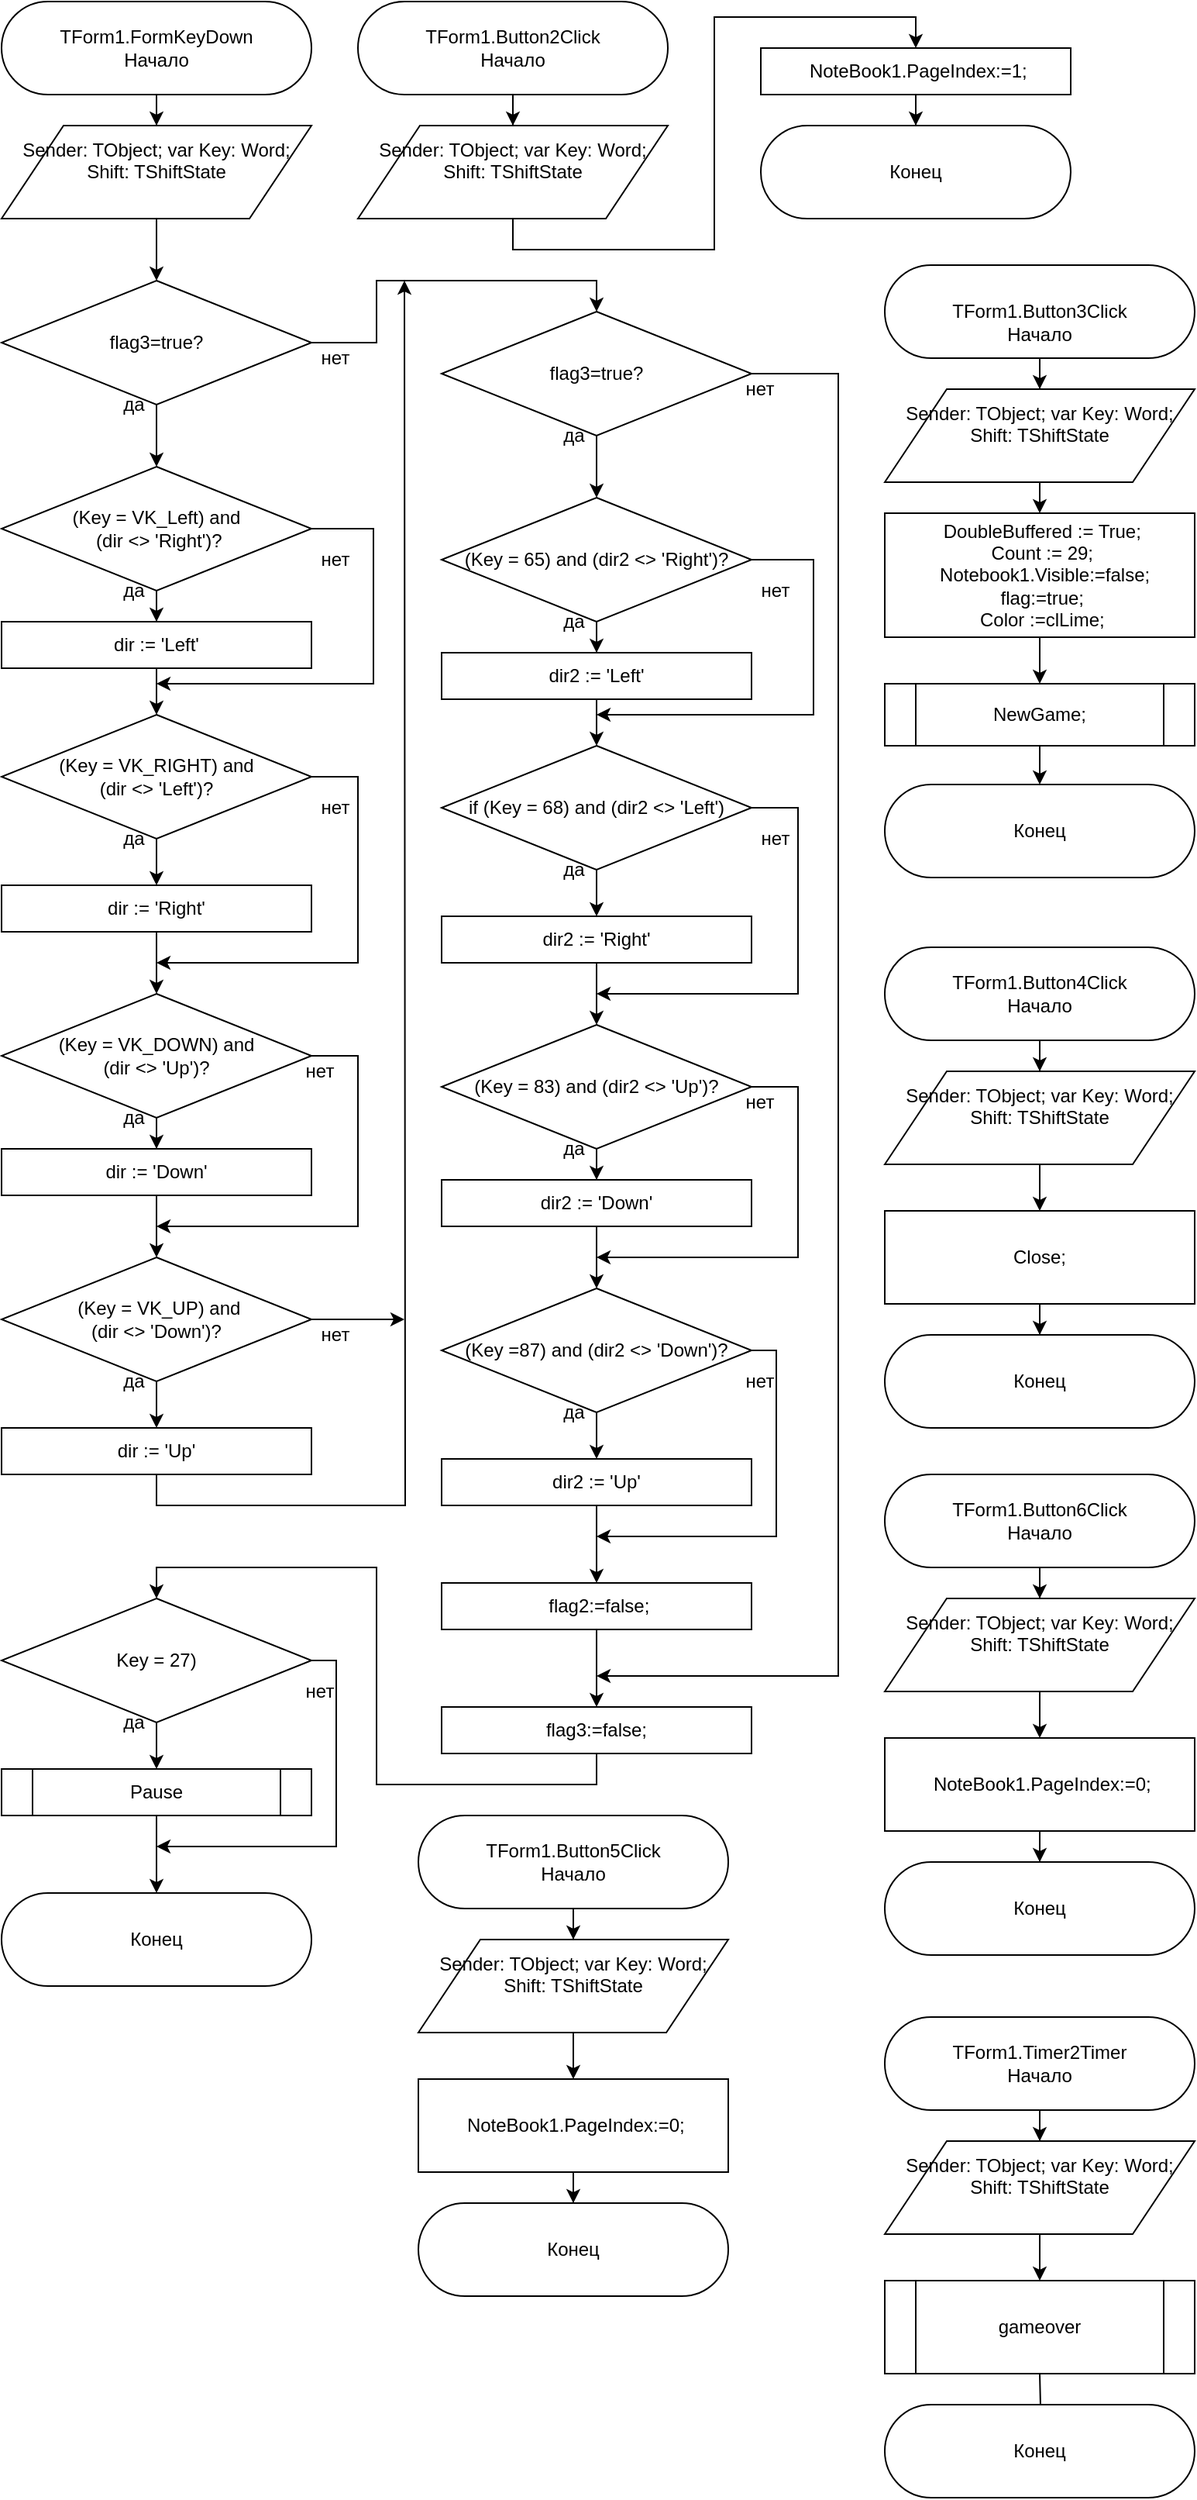 <mxfile version="13.3.5" type="device"><diagram id="bgqaZIedK-JJvDNGxwik" name="Страница 1"><mxGraphModel dx="713" dy="787" grid="1" gridSize="10" guides="1" tooltips="1" connect="1" arrows="1" fold="1" page="1" pageScale="1" pageWidth="827" pageHeight="1169" math="0" shadow="0"><root><mxCell id="0"/><mxCell id="1" parent="0"/><mxCell id="W9GFYtuTKmPnPFL9GHZV-3" style="edgeStyle=orthogonalEdgeStyle;rounded=0;orthogonalLoop=1;jettySize=auto;html=1;exitX=0.5;exitY=1;exitDx=0;exitDy=0;" edge="1" parent="1" source="W9GFYtuTKmPnPFL9GHZV-1" target="W9GFYtuTKmPnPFL9GHZV-2"><mxGeometry relative="1" as="geometry"/></mxCell><mxCell id="W9GFYtuTKmPnPFL9GHZV-1" value="TForm1.FormKeyDown&lt;br&gt;Начало" style="rounded=1;whiteSpace=wrap;html=1;arcSize=50;" vertex="1" parent="1"><mxGeometry x="10" y="20" width="200" height="60" as="geometry"/></mxCell><mxCell id="W9GFYtuTKmPnPFL9GHZV-5" style="edgeStyle=orthogonalEdgeStyle;rounded=0;orthogonalLoop=1;jettySize=auto;html=1;exitX=0.5;exitY=1;exitDx=0;exitDy=0;" edge="1" parent="1" source="W9GFYtuTKmPnPFL9GHZV-2" target="W9GFYtuTKmPnPFL9GHZV-4"><mxGeometry relative="1" as="geometry"/></mxCell><mxCell id="W9GFYtuTKmPnPFL9GHZV-2" value="&lt;div&gt;Sender: TObject; var Key: Word; Shift: TShiftState&lt;/div&gt;&lt;div&gt;&amp;nbsp;&lt;/div&gt;" style="shape=parallelogram;perimeter=parallelogramPerimeter;whiteSpace=wrap;html=1;" vertex="1" parent="1"><mxGeometry x="10" y="100" width="200" height="60" as="geometry"/></mxCell><mxCell id="W9GFYtuTKmPnPFL9GHZV-8" style="edgeStyle=orthogonalEdgeStyle;rounded=0;orthogonalLoop=1;jettySize=auto;html=1;exitX=0.5;exitY=1;exitDx=0;exitDy=0;" edge="1" parent="1" source="W9GFYtuTKmPnPFL9GHZV-4" target="W9GFYtuTKmPnPFL9GHZV-7"><mxGeometry relative="1" as="geometry"/></mxCell><mxCell id="W9GFYtuTKmPnPFL9GHZV-62" style="edgeStyle=orthogonalEdgeStyle;rounded=0;orthogonalLoop=1;jettySize=auto;html=1;exitX=1;exitY=0.5;exitDx=0;exitDy=0;entryX=0.5;entryY=0;entryDx=0;entryDy=0;" edge="1" parent="1" source="W9GFYtuTKmPnPFL9GHZV-4" target="W9GFYtuTKmPnPFL9GHZV-35"><mxGeometry relative="1" as="geometry"/></mxCell><mxCell id="W9GFYtuTKmPnPFL9GHZV-4" value="flag3=true?" style="rhombus;whiteSpace=wrap;html=1;" vertex="1" parent="1"><mxGeometry x="10" y="200" width="200" height="80" as="geometry"/></mxCell><mxCell id="W9GFYtuTKmPnPFL9GHZV-10" style="edgeStyle=orthogonalEdgeStyle;rounded=0;orthogonalLoop=1;jettySize=auto;html=1;exitX=0.5;exitY=1;exitDx=0;exitDy=0;" edge="1" parent="1" source="W9GFYtuTKmPnPFL9GHZV-7" target="W9GFYtuTKmPnPFL9GHZV-9"><mxGeometry relative="1" as="geometry"/></mxCell><mxCell id="W9GFYtuTKmPnPFL9GHZV-28" style="edgeStyle=orthogonalEdgeStyle;rounded=0;orthogonalLoop=1;jettySize=auto;html=1;exitX=1;exitY=0.5;exitDx=0;exitDy=0;" edge="1" parent="1" source="W9GFYtuTKmPnPFL9GHZV-7"><mxGeometry relative="1" as="geometry"><mxPoint x="110" y="460" as="targetPoint"/><Array as="points"><mxPoint x="250" y="360"/><mxPoint x="250" y="460"/></Array></mxGeometry></mxCell><mxCell id="W9GFYtuTKmPnPFL9GHZV-7" value="(Key = VK_Left) and&lt;br&gt;&amp;nbsp;(dir &amp;lt;&amp;gt; 'Right')?" style="rhombus;whiteSpace=wrap;html=1;" vertex="1" parent="1"><mxGeometry x="10" y="320" width="200" height="80" as="geometry"/></mxCell><mxCell id="W9GFYtuTKmPnPFL9GHZV-17" style="edgeStyle=orthogonalEdgeStyle;rounded=0;orthogonalLoop=1;jettySize=auto;html=1;exitX=0.5;exitY=1;exitDx=0;exitDy=0;entryX=0.5;entryY=0;entryDx=0;entryDy=0;" edge="1" parent="1" source="W9GFYtuTKmPnPFL9GHZV-9" target="W9GFYtuTKmPnPFL9GHZV-14"><mxGeometry relative="1" as="geometry"/></mxCell><mxCell id="W9GFYtuTKmPnPFL9GHZV-9" value="dir := 'Left'" style="rounded=0;whiteSpace=wrap;html=1;" vertex="1" parent="1"><mxGeometry x="10" y="420" width="200" height="30" as="geometry"/></mxCell><mxCell id="W9GFYtuTKmPnPFL9GHZV-11" value="да" style="text;html=1;align=center;verticalAlign=middle;resizable=0;points=[];autosize=1;" vertex="1" parent="1"><mxGeometry x="80" y="270" width="30" height="20" as="geometry"/></mxCell><mxCell id="W9GFYtuTKmPnPFL9GHZV-12" value="да" style="text;html=1;align=center;verticalAlign=middle;resizable=0;points=[];autosize=1;" vertex="1" parent="1"><mxGeometry x="80" y="390" width="30" height="20" as="geometry"/></mxCell><mxCell id="W9GFYtuTKmPnPFL9GHZV-13" style="edgeStyle=orthogonalEdgeStyle;rounded=0;orthogonalLoop=1;jettySize=auto;html=1;exitX=0.5;exitY=1;exitDx=0;exitDy=0;" edge="1" parent="1" source="W9GFYtuTKmPnPFL9GHZV-14" target="W9GFYtuTKmPnPFL9GHZV-15"><mxGeometry relative="1" as="geometry"/></mxCell><mxCell id="W9GFYtuTKmPnPFL9GHZV-30" style="edgeStyle=orthogonalEdgeStyle;rounded=0;orthogonalLoop=1;jettySize=auto;html=1;exitX=1;exitY=0.5;exitDx=0;exitDy=0;" edge="1" parent="1" source="W9GFYtuTKmPnPFL9GHZV-14"><mxGeometry relative="1" as="geometry"><mxPoint x="110" y="640" as="targetPoint"/><Array as="points"><mxPoint x="240" y="520"/><mxPoint x="240" y="640"/></Array></mxGeometry></mxCell><mxCell id="W9GFYtuTKmPnPFL9GHZV-14" value="(Key = VK_RIGHT) and &lt;br&gt;(dir &amp;lt;&amp;gt; 'Left')?" style="rhombus;whiteSpace=wrap;html=1;" vertex="1" parent="1"><mxGeometry x="10" y="480" width="200" height="80" as="geometry"/></mxCell><mxCell id="W9GFYtuTKmPnPFL9GHZV-22" style="edgeStyle=orthogonalEdgeStyle;rounded=0;orthogonalLoop=1;jettySize=auto;html=1;exitX=0.5;exitY=1;exitDx=0;exitDy=0;" edge="1" parent="1" source="W9GFYtuTKmPnPFL9GHZV-15" target="W9GFYtuTKmPnPFL9GHZV-19"><mxGeometry relative="1" as="geometry"/></mxCell><mxCell id="W9GFYtuTKmPnPFL9GHZV-15" value="dir := 'Right'" style="rounded=0;whiteSpace=wrap;html=1;" vertex="1" parent="1"><mxGeometry x="10" y="590" width="200" height="30" as="geometry"/></mxCell><mxCell id="W9GFYtuTKmPnPFL9GHZV-16" value="да" style="text;html=1;align=center;verticalAlign=middle;resizable=0;points=[];autosize=1;" vertex="1" parent="1"><mxGeometry x="80" y="550" width="30" height="20" as="geometry"/></mxCell><mxCell id="W9GFYtuTKmPnPFL9GHZV-18" style="edgeStyle=orthogonalEdgeStyle;rounded=0;orthogonalLoop=1;jettySize=auto;html=1;exitX=0.5;exitY=1;exitDx=0;exitDy=0;" edge="1" parent="1" source="W9GFYtuTKmPnPFL9GHZV-19" target="W9GFYtuTKmPnPFL9GHZV-20"><mxGeometry relative="1" as="geometry"/></mxCell><mxCell id="W9GFYtuTKmPnPFL9GHZV-32" style="edgeStyle=orthogonalEdgeStyle;rounded=0;orthogonalLoop=1;jettySize=auto;html=1;exitX=1;exitY=0.5;exitDx=0;exitDy=0;" edge="1" parent="1" source="W9GFYtuTKmPnPFL9GHZV-19"><mxGeometry relative="1" as="geometry"><mxPoint x="110" y="810" as="targetPoint"/><Array as="points"><mxPoint x="240" y="700"/><mxPoint x="240" y="810"/></Array></mxGeometry></mxCell><mxCell id="W9GFYtuTKmPnPFL9GHZV-19" value="(Key = VK_DOWN) and &lt;br&gt;(dir &amp;lt;&amp;gt; 'Up')?" style="rhombus;whiteSpace=wrap;html=1;" vertex="1" parent="1"><mxGeometry x="10" y="660" width="200" height="80" as="geometry"/></mxCell><mxCell id="W9GFYtuTKmPnPFL9GHZV-27" style="edgeStyle=orthogonalEdgeStyle;rounded=0;orthogonalLoop=1;jettySize=auto;html=1;exitX=0.5;exitY=1;exitDx=0;exitDy=0;" edge="1" parent="1" source="W9GFYtuTKmPnPFL9GHZV-20" target="W9GFYtuTKmPnPFL9GHZV-24"><mxGeometry relative="1" as="geometry"/></mxCell><mxCell id="W9GFYtuTKmPnPFL9GHZV-20" value="dir := 'Down'" style="rounded=0;whiteSpace=wrap;html=1;" vertex="1" parent="1"><mxGeometry x="10" y="760" width="200" height="30" as="geometry"/></mxCell><mxCell id="W9GFYtuTKmPnPFL9GHZV-21" value="да" style="text;html=1;align=center;verticalAlign=middle;resizable=0;points=[];autosize=1;" vertex="1" parent="1"><mxGeometry x="80" y="730" width="30" height="20" as="geometry"/></mxCell><mxCell id="W9GFYtuTKmPnPFL9GHZV-23" style="edgeStyle=orthogonalEdgeStyle;rounded=0;orthogonalLoop=1;jettySize=auto;html=1;exitX=0.5;exitY=1;exitDx=0;exitDy=0;" edge="1" parent="1" source="W9GFYtuTKmPnPFL9GHZV-24" target="W9GFYtuTKmPnPFL9GHZV-25"><mxGeometry relative="1" as="geometry"/></mxCell><mxCell id="W9GFYtuTKmPnPFL9GHZV-64" style="edgeStyle=orthogonalEdgeStyle;rounded=0;orthogonalLoop=1;jettySize=auto;html=1;exitX=1;exitY=0.5;exitDx=0;exitDy=0;" edge="1" parent="1" source="W9GFYtuTKmPnPFL9GHZV-24"><mxGeometry relative="1" as="geometry"><mxPoint x="270" y="870" as="targetPoint"/></mxGeometry></mxCell><mxCell id="W9GFYtuTKmPnPFL9GHZV-24" value="&amp;nbsp;(Key = VK_UP) and &lt;br&gt;(dir &amp;lt;&amp;gt; 'Down')?" style="rhombus;whiteSpace=wrap;html=1;" vertex="1" parent="1"><mxGeometry x="10" y="830" width="200" height="80" as="geometry"/></mxCell><mxCell id="W9GFYtuTKmPnPFL9GHZV-63" style="edgeStyle=orthogonalEdgeStyle;rounded=0;orthogonalLoop=1;jettySize=auto;html=1;exitX=0.5;exitY=1;exitDx=0;exitDy=0;" edge="1" parent="1" source="W9GFYtuTKmPnPFL9GHZV-25"><mxGeometry relative="1" as="geometry"><mxPoint x="270" y="200" as="targetPoint"/></mxGeometry></mxCell><mxCell id="W9GFYtuTKmPnPFL9GHZV-25" value="dir := 'Up'" style="rounded=0;whiteSpace=wrap;html=1;" vertex="1" parent="1"><mxGeometry x="10" y="940" width="200" height="30" as="geometry"/></mxCell><mxCell id="W9GFYtuTKmPnPFL9GHZV-26" value="да" style="text;html=1;align=center;verticalAlign=middle;resizable=0;points=[];autosize=1;" vertex="1" parent="1"><mxGeometry x="80" y="900" width="30" height="20" as="geometry"/></mxCell><mxCell id="W9GFYtuTKmPnPFL9GHZV-29" value="нет" style="text;html=1;align=center;verticalAlign=middle;resizable=0;points=[];autosize=1;" vertex="1" parent="1"><mxGeometry x="210" y="370" width="30" height="20" as="geometry"/></mxCell><mxCell id="W9GFYtuTKmPnPFL9GHZV-31" value="нет" style="text;html=1;align=center;verticalAlign=middle;resizable=0;points=[];autosize=1;" vertex="1" parent="1"><mxGeometry x="210" y="530" width="30" height="20" as="geometry"/></mxCell><mxCell id="W9GFYtuTKmPnPFL9GHZV-33" value="нет" style="text;html=1;align=center;verticalAlign=middle;resizable=0;points=[];autosize=1;" vertex="1" parent="1"><mxGeometry x="200" y="700" width="30" height="20" as="geometry"/></mxCell><mxCell id="W9GFYtuTKmPnPFL9GHZV-34" style="edgeStyle=orthogonalEdgeStyle;rounded=0;orthogonalLoop=1;jettySize=auto;html=1;exitX=0.5;exitY=1;exitDx=0;exitDy=0;" edge="1" parent="1" source="W9GFYtuTKmPnPFL9GHZV-35" target="W9GFYtuTKmPnPFL9GHZV-38"><mxGeometry relative="1" as="geometry"/></mxCell><mxCell id="W9GFYtuTKmPnPFL9GHZV-72" style="edgeStyle=orthogonalEdgeStyle;rounded=0;orthogonalLoop=1;jettySize=auto;html=1;exitX=1;exitY=0.5;exitDx=0;exitDy=0;" edge="1" parent="1" source="W9GFYtuTKmPnPFL9GHZV-35"><mxGeometry relative="1" as="geometry"><mxPoint x="394" y="1100" as="targetPoint"/><Array as="points"><mxPoint x="550" y="260"/><mxPoint x="550" y="1100"/></Array></mxGeometry></mxCell><mxCell id="W9GFYtuTKmPnPFL9GHZV-35" value="flag3=true?" style="rhombus;whiteSpace=wrap;html=1;" vertex="1" parent="1"><mxGeometry x="294" y="220" width="200" height="80" as="geometry"/></mxCell><mxCell id="W9GFYtuTKmPnPFL9GHZV-36" style="edgeStyle=orthogonalEdgeStyle;rounded=0;orthogonalLoop=1;jettySize=auto;html=1;exitX=0.5;exitY=1;exitDx=0;exitDy=0;" edge="1" parent="1" source="W9GFYtuTKmPnPFL9GHZV-38" target="W9GFYtuTKmPnPFL9GHZV-40"><mxGeometry relative="1" as="geometry"/></mxCell><mxCell id="W9GFYtuTKmPnPFL9GHZV-37" style="edgeStyle=orthogonalEdgeStyle;rounded=0;orthogonalLoop=1;jettySize=auto;html=1;exitX=1;exitY=0.5;exitDx=0;exitDy=0;" edge="1" parent="1" source="W9GFYtuTKmPnPFL9GHZV-38"><mxGeometry relative="1" as="geometry"><mxPoint x="394" y="480" as="targetPoint"/><Array as="points"><mxPoint x="534" y="380"/><mxPoint x="534" y="480"/></Array></mxGeometry></mxCell><mxCell id="W9GFYtuTKmPnPFL9GHZV-38" value="(Key = 65) and (dir2 &amp;lt;&amp;gt; 'Right')?" style="rhombus;whiteSpace=wrap;html=1;" vertex="1" parent="1"><mxGeometry x="294" y="340" width="200" height="80" as="geometry"/></mxCell><mxCell id="W9GFYtuTKmPnPFL9GHZV-39" style="edgeStyle=orthogonalEdgeStyle;rounded=0;orthogonalLoop=1;jettySize=auto;html=1;exitX=0.5;exitY=1;exitDx=0;exitDy=0;entryX=0.5;entryY=0;entryDx=0;entryDy=0;" edge="1" parent="1" source="W9GFYtuTKmPnPFL9GHZV-40" target="W9GFYtuTKmPnPFL9GHZV-45"><mxGeometry relative="1" as="geometry"/></mxCell><mxCell id="W9GFYtuTKmPnPFL9GHZV-40" value="dir2 := 'Left'" style="rounded=0;whiteSpace=wrap;html=1;" vertex="1" parent="1"><mxGeometry x="294" y="440" width="200" height="30" as="geometry"/></mxCell><mxCell id="W9GFYtuTKmPnPFL9GHZV-41" value="да" style="text;html=1;align=center;verticalAlign=middle;resizable=0;points=[];autosize=1;" vertex="1" parent="1"><mxGeometry x="364" y="290" width="30" height="20" as="geometry"/></mxCell><mxCell id="W9GFYtuTKmPnPFL9GHZV-42" value="да" style="text;html=1;align=center;verticalAlign=middle;resizable=0;points=[];autosize=1;" vertex="1" parent="1"><mxGeometry x="364" y="410" width="30" height="20" as="geometry"/></mxCell><mxCell id="W9GFYtuTKmPnPFL9GHZV-43" style="edgeStyle=orthogonalEdgeStyle;rounded=0;orthogonalLoop=1;jettySize=auto;html=1;exitX=0.5;exitY=1;exitDx=0;exitDy=0;" edge="1" parent="1" source="W9GFYtuTKmPnPFL9GHZV-45" target="W9GFYtuTKmPnPFL9GHZV-47"><mxGeometry relative="1" as="geometry"/></mxCell><mxCell id="W9GFYtuTKmPnPFL9GHZV-44" style="edgeStyle=orthogonalEdgeStyle;rounded=0;orthogonalLoop=1;jettySize=auto;html=1;exitX=1;exitY=0.5;exitDx=0;exitDy=0;" edge="1" parent="1" source="W9GFYtuTKmPnPFL9GHZV-45"><mxGeometry relative="1" as="geometry"><mxPoint x="394" y="660" as="targetPoint"/><Array as="points"><mxPoint x="524" y="540"/><mxPoint x="524" y="660"/></Array></mxGeometry></mxCell><mxCell id="W9GFYtuTKmPnPFL9GHZV-45" value="if (Key = 68) and (dir2 &amp;lt;&amp;gt; 'Left')" style="rhombus;whiteSpace=wrap;html=1;" vertex="1" parent="1"><mxGeometry x="294" y="500" width="200" height="80" as="geometry"/></mxCell><mxCell id="W9GFYtuTKmPnPFL9GHZV-46" style="edgeStyle=orthogonalEdgeStyle;rounded=0;orthogonalLoop=1;jettySize=auto;html=1;exitX=0.5;exitY=1;exitDx=0;exitDy=0;" edge="1" parent="1" source="W9GFYtuTKmPnPFL9GHZV-47" target="W9GFYtuTKmPnPFL9GHZV-51"><mxGeometry relative="1" as="geometry"/></mxCell><mxCell id="W9GFYtuTKmPnPFL9GHZV-47" value="dir2 := 'Right'" style="rounded=0;whiteSpace=wrap;html=1;" vertex="1" parent="1"><mxGeometry x="294" y="610" width="200" height="30" as="geometry"/></mxCell><mxCell id="W9GFYtuTKmPnPFL9GHZV-48" value="да" style="text;html=1;align=center;verticalAlign=middle;resizable=0;points=[];autosize=1;" vertex="1" parent="1"><mxGeometry x="364" y="570" width="30" height="20" as="geometry"/></mxCell><mxCell id="W9GFYtuTKmPnPFL9GHZV-49" style="edgeStyle=orthogonalEdgeStyle;rounded=0;orthogonalLoop=1;jettySize=auto;html=1;exitX=0.5;exitY=1;exitDx=0;exitDy=0;" edge="1" parent="1" source="W9GFYtuTKmPnPFL9GHZV-51" target="W9GFYtuTKmPnPFL9GHZV-53"><mxGeometry relative="1" as="geometry"/></mxCell><mxCell id="W9GFYtuTKmPnPFL9GHZV-50" style="edgeStyle=orthogonalEdgeStyle;rounded=0;orthogonalLoop=1;jettySize=auto;html=1;exitX=1;exitY=0.5;exitDx=0;exitDy=0;" edge="1" parent="1" source="W9GFYtuTKmPnPFL9GHZV-51"><mxGeometry relative="1" as="geometry"><mxPoint x="394" y="830" as="targetPoint"/><Array as="points"><mxPoint x="524" y="720"/><mxPoint x="524" y="830"/></Array></mxGeometry></mxCell><mxCell id="W9GFYtuTKmPnPFL9GHZV-51" value="(Key = 83) and (dir2 &amp;lt;&amp;gt; 'Up')?" style="rhombus;whiteSpace=wrap;html=1;" vertex="1" parent="1"><mxGeometry x="294" y="680" width="200" height="80" as="geometry"/></mxCell><mxCell id="W9GFYtuTKmPnPFL9GHZV-52" style="edgeStyle=orthogonalEdgeStyle;rounded=0;orthogonalLoop=1;jettySize=auto;html=1;exitX=0.5;exitY=1;exitDx=0;exitDy=0;" edge="1" parent="1" source="W9GFYtuTKmPnPFL9GHZV-53" target="W9GFYtuTKmPnPFL9GHZV-56"><mxGeometry relative="1" as="geometry"/></mxCell><mxCell id="W9GFYtuTKmPnPFL9GHZV-53" value="dir2 := 'Down'" style="rounded=0;whiteSpace=wrap;html=1;" vertex="1" parent="1"><mxGeometry x="294" y="780" width="200" height="30" as="geometry"/></mxCell><mxCell id="W9GFYtuTKmPnPFL9GHZV-54" value="да" style="text;html=1;align=center;verticalAlign=middle;resizable=0;points=[];autosize=1;" vertex="1" parent="1"><mxGeometry x="364" y="750" width="30" height="20" as="geometry"/></mxCell><mxCell id="W9GFYtuTKmPnPFL9GHZV-55" style="edgeStyle=orthogonalEdgeStyle;rounded=0;orthogonalLoop=1;jettySize=auto;html=1;exitX=0.5;exitY=1;exitDx=0;exitDy=0;" edge="1" parent="1" source="W9GFYtuTKmPnPFL9GHZV-56" target="W9GFYtuTKmPnPFL9GHZV-57"><mxGeometry relative="1" as="geometry"/></mxCell><mxCell id="W9GFYtuTKmPnPFL9GHZV-68" style="edgeStyle=orthogonalEdgeStyle;rounded=0;orthogonalLoop=1;jettySize=auto;html=1;exitX=1;exitY=0.5;exitDx=0;exitDy=0;" edge="1" parent="1" source="W9GFYtuTKmPnPFL9GHZV-56"><mxGeometry relative="1" as="geometry"><mxPoint x="394" y="1010" as="targetPoint"/><Array as="points"><mxPoint x="510" y="890"/><mxPoint x="510" y="1010"/></Array></mxGeometry></mxCell><mxCell id="W9GFYtuTKmPnPFL9GHZV-56" value="(Key =87) and (dir2 &amp;lt;&amp;gt; 'Down')?" style="rhombus;whiteSpace=wrap;html=1;" vertex="1" parent="1"><mxGeometry x="294" y="850" width="200" height="80" as="geometry"/></mxCell><mxCell id="W9GFYtuTKmPnPFL9GHZV-67" value="" style="edgeStyle=orthogonalEdgeStyle;rounded=0;orthogonalLoop=1;jettySize=auto;html=1;" edge="1" parent="1" source="W9GFYtuTKmPnPFL9GHZV-57" target="W9GFYtuTKmPnPFL9GHZV-66"><mxGeometry relative="1" as="geometry"/></mxCell><mxCell id="W9GFYtuTKmPnPFL9GHZV-57" value="dir2 := 'Up'" style="rounded=0;whiteSpace=wrap;html=1;" vertex="1" parent="1"><mxGeometry x="294" y="960" width="200" height="30" as="geometry"/></mxCell><mxCell id="W9GFYtuTKmPnPFL9GHZV-71" value="" style="edgeStyle=orthogonalEdgeStyle;rounded=0;orthogonalLoop=1;jettySize=auto;html=1;" edge="1" parent="1" source="W9GFYtuTKmPnPFL9GHZV-66" target="W9GFYtuTKmPnPFL9GHZV-70"><mxGeometry relative="1" as="geometry"/></mxCell><mxCell id="W9GFYtuTKmPnPFL9GHZV-66" value="&amp;nbsp;flag2:=false;" style="rounded=0;whiteSpace=wrap;html=1;" vertex="1" parent="1"><mxGeometry x="294" y="1040" width="200" height="30" as="geometry"/></mxCell><mxCell id="W9GFYtuTKmPnPFL9GHZV-82" style="edgeStyle=orthogonalEdgeStyle;rounded=0;orthogonalLoop=1;jettySize=auto;html=1;exitX=0.5;exitY=1;exitDx=0;exitDy=0;entryX=0.5;entryY=0;entryDx=0;entryDy=0;" edge="1" parent="1" source="W9GFYtuTKmPnPFL9GHZV-70" target="W9GFYtuTKmPnPFL9GHZV-77"><mxGeometry relative="1" as="geometry"/></mxCell><mxCell id="W9GFYtuTKmPnPFL9GHZV-70" value="flag3:=false;" style="rounded=0;whiteSpace=wrap;html=1;" vertex="1" parent="1"><mxGeometry x="294" y="1120" width="200" height="30" as="geometry"/></mxCell><mxCell id="W9GFYtuTKmPnPFL9GHZV-58" value="да" style="text;html=1;align=center;verticalAlign=middle;resizable=0;points=[];autosize=1;" vertex="1" parent="1"><mxGeometry x="364" y="920" width="30" height="20" as="geometry"/></mxCell><mxCell id="W9GFYtuTKmPnPFL9GHZV-59" value="нет" style="text;html=1;align=center;verticalAlign=middle;resizable=0;points=[];autosize=1;" vertex="1" parent="1"><mxGeometry x="494" y="390" width="30" height="20" as="geometry"/></mxCell><mxCell id="W9GFYtuTKmPnPFL9GHZV-60" value="нет" style="text;html=1;align=center;verticalAlign=middle;resizable=0;points=[];autosize=1;" vertex="1" parent="1"><mxGeometry x="494" y="550" width="30" height="20" as="geometry"/></mxCell><mxCell id="W9GFYtuTKmPnPFL9GHZV-61" value="нет" style="text;html=1;align=center;verticalAlign=middle;resizable=0;points=[];autosize=1;" vertex="1" parent="1"><mxGeometry x="484" y="720" width="30" height="20" as="geometry"/></mxCell><mxCell id="W9GFYtuTKmPnPFL9GHZV-65" value="нет" style="text;html=1;align=center;verticalAlign=middle;resizable=0;points=[];autosize=1;" vertex="1" parent="1"><mxGeometry x="210" y="870" width="30" height="20" as="geometry"/></mxCell><mxCell id="W9GFYtuTKmPnPFL9GHZV-69" value="нет" style="text;html=1;align=center;verticalAlign=middle;resizable=0;points=[];autosize=1;" vertex="1" parent="1"><mxGeometry x="484" y="900" width="30" height="20" as="geometry"/></mxCell><mxCell id="W9GFYtuTKmPnPFL9GHZV-73" value="нет" style="text;html=1;align=center;verticalAlign=middle;resizable=0;points=[];autosize=1;" vertex="1" parent="1"><mxGeometry x="484" y="260" width="30" height="20" as="geometry"/></mxCell><mxCell id="W9GFYtuTKmPnPFL9GHZV-74" value="нет" style="text;html=1;align=center;verticalAlign=middle;resizable=0;points=[];autosize=1;" vertex="1" parent="1"><mxGeometry x="210" y="240" width="30" height="20" as="geometry"/></mxCell><mxCell id="W9GFYtuTKmPnPFL9GHZV-75" style="edgeStyle=orthogonalEdgeStyle;rounded=0;orthogonalLoop=1;jettySize=auto;html=1;exitX=0.5;exitY=1;exitDx=0;exitDy=0;" edge="1" parent="1" source="W9GFYtuTKmPnPFL9GHZV-77"><mxGeometry relative="1" as="geometry"><mxPoint x="110" y="1160" as="targetPoint"/></mxGeometry></mxCell><mxCell id="W9GFYtuTKmPnPFL9GHZV-76" style="edgeStyle=orthogonalEdgeStyle;rounded=0;orthogonalLoop=1;jettySize=auto;html=1;exitX=1;exitY=0.5;exitDx=0;exitDy=0;" edge="1" parent="1" source="W9GFYtuTKmPnPFL9GHZV-77"><mxGeometry relative="1" as="geometry"><mxPoint x="110" y="1210" as="targetPoint"/><Array as="points"><mxPoint x="226" y="1090"/><mxPoint x="226" y="1210"/></Array></mxGeometry></mxCell><mxCell id="W9GFYtuTKmPnPFL9GHZV-77" value="Key = 27)" style="rhombus;whiteSpace=wrap;html=1;" vertex="1" parent="1"><mxGeometry x="10" y="1050" width="200" height="80" as="geometry"/></mxCell><mxCell id="W9GFYtuTKmPnPFL9GHZV-78" value="" style="edgeStyle=orthogonalEdgeStyle;rounded=0;orthogonalLoop=1;jettySize=auto;html=1;" edge="1" parent="1"><mxGeometry relative="1" as="geometry"><mxPoint x="110" y="1240" as="targetPoint"/><mxPoint x="110" y="1190" as="sourcePoint"/></mxGeometry></mxCell><mxCell id="W9GFYtuTKmPnPFL9GHZV-80" value="да" style="text;html=1;align=center;verticalAlign=middle;resizable=0;points=[];autosize=1;" vertex="1" parent="1"><mxGeometry x="80" y="1120" width="30" height="20" as="geometry"/></mxCell><mxCell id="W9GFYtuTKmPnPFL9GHZV-81" value="нет" style="text;html=1;align=center;verticalAlign=middle;resizable=0;points=[];autosize=1;" vertex="1" parent="1"><mxGeometry x="200" y="1100" width="30" height="20" as="geometry"/></mxCell><mxCell id="W9GFYtuTKmPnPFL9GHZV-83" value="Pause" style="shape=process;whiteSpace=wrap;html=1;backgroundOutline=1;" vertex="1" parent="1"><mxGeometry x="10" y="1160" width="200" height="30" as="geometry"/></mxCell><mxCell id="W9GFYtuTKmPnPFL9GHZV-87" value="Конец" style="rounded=1;whiteSpace=wrap;html=1;arcSize=50;" vertex="1" parent="1"><mxGeometry x="10" y="1240" width="200" height="60" as="geometry"/></mxCell><mxCell id="W9GFYtuTKmPnPFL9GHZV-88" style="edgeStyle=orthogonalEdgeStyle;rounded=0;orthogonalLoop=1;jettySize=auto;html=1;exitX=0.5;exitY=1;exitDx=0;exitDy=0;" edge="1" parent="1" source="W9GFYtuTKmPnPFL9GHZV-89" target="W9GFYtuTKmPnPFL9GHZV-90"><mxGeometry relative="1" as="geometry"/></mxCell><mxCell id="W9GFYtuTKmPnPFL9GHZV-89" value="TForm1.Button2Click&lt;br&gt;Начало" style="rounded=1;whiteSpace=wrap;html=1;arcSize=50;" vertex="1" parent="1"><mxGeometry x="240" y="20" width="200" height="60" as="geometry"/></mxCell><mxCell id="W9GFYtuTKmPnPFL9GHZV-92" style="edgeStyle=orthogonalEdgeStyle;rounded=0;orthogonalLoop=1;jettySize=auto;html=1;exitX=0.5;exitY=1;exitDx=0;exitDy=0;entryX=0.5;entryY=0;entryDx=0;entryDy=0;" edge="1" parent="1" source="W9GFYtuTKmPnPFL9GHZV-90" target="W9GFYtuTKmPnPFL9GHZV-91"><mxGeometry relative="1" as="geometry"/></mxCell><mxCell id="W9GFYtuTKmPnPFL9GHZV-90" value="&lt;div&gt;Sender: TObject; var Key: Word; Shift: TShiftState&lt;/div&gt;&lt;div&gt;&amp;nbsp;&lt;/div&gt;" style="shape=parallelogram;perimeter=parallelogramPerimeter;whiteSpace=wrap;html=1;" vertex="1" parent="1"><mxGeometry x="240" y="100" width="200" height="60" as="geometry"/></mxCell><mxCell id="W9GFYtuTKmPnPFL9GHZV-94" style="edgeStyle=orthogonalEdgeStyle;rounded=0;orthogonalLoop=1;jettySize=auto;html=1;exitX=0.5;exitY=1;exitDx=0;exitDy=0;" edge="1" parent="1" source="W9GFYtuTKmPnPFL9GHZV-91" target="W9GFYtuTKmPnPFL9GHZV-93"><mxGeometry relative="1" as="geometry"/></mxCell><mxCell id="W9GFYtuTKmPnPFL9GHZV-91" value="&amp;nbsp;NoteBook1.PageIndex:=1;" style="rounded=0;whiteSpace=wrap;html=1;" vertex="1" parent="1"><mxGeometry x="500" y="50" width="200" height="30" as="geometry"/></mxCell><mxCell id="W9GFYtuTKmPnPFL9GHZV-93" value="Конец" style="rounded=1;whiteSpace=wrap;html=1;arcSize=50;" vertex="1" parent="1"><mxGeometry x="500" y="100" width="200" height="60" as="geometry"/></mxCell><mxCell id="W9GFYtuTKmPnPFL9GHZV-95" style="edgeStyle=orthogonalEdgeStyle;rounded=0;orthogonalLoop=1;jettySize=auto;html=1;exitX=0.5;exitY=1;exitDx=0;exitDy=0;" edge="1" parent="1" source="W9GFYtuTKmPnPFL9GHZV-96" target="W9GFYtuTKmPnPFL9GHZV-98"><mxGeometry relative="1" as="geometry"/></mxCell><mxCell id="W9GFYtuTKmPnPFL9GHZV-96" value="&lt;br&gt;TForm1.Button3Click&lt;br&gt;Начало" style="rounded=1;whiteSpace=wrap;html=1;arcSize=50;" vertex="1" parent="1"><mxGeometry x="580" y="190" width="200" height="60" as="geometry"/></mxCell><mxCell id="W9GFYtuTKmPnPFL9GHZV-97" style="edgeStyle=orthogonalEdgeStyle;rounded=0;orthogonalLoop=1;jettySize=auto;html=1;exitX=0.5;exitY=1;exitDx=0;exitDy=0;entryX=0.5;entryY=0;entryDx=0;entryDy=0;" edge="1" parent="1" source="W9GFYtuTKmPnPFL9GHZV-98" target="W9GFYtuTKmPnPFL9GHZV-100"><mxGeometry relative="1" as="geometry"/></mxCell><mxCell id="W9GFYtuTKmPnPFL9GHZV-98" value="&lt;div&gt;Sender: TObject; var Key: Word; Shift: TShiftState&lt;/div&gt;&lt;div&gt;&amp;nbsp;&lt;/div&gt;" style="shape=parallelogram;perimeter=parallelogramPerimeter;whiteSpace=wrap;html=1;" vertex="1" parent="1"><mxGeometry x="580" y="270" width="200" height="60" as="geometry"/></mxCell><mxCell id="W9GFYtuTKmPnPFL9GHZV-104" style="edgeStyle=orthogonalEdgeStyle;rounded=0;orthogonalLoop=1;jettySize=auto;html=1;exitX=0.5;exitY=1;exitDx=0;exitDy=0;" edge="1" parent="1" source="W9GFYtuTKmPnPFL9GHZV-100" target="W9GFYtuTKmPnPFL9GHZV-102"><mxGeometry relative="1" as="geometry"/></mxCell><mxCell id="W9GFYtuTKmPnPFL9GHZV-100" value="&lt;div&gt;&amp;nbsp;DoubleBuffered := True;&lt;/div&gt;&lt;div&gt;&amp;nbsp;Count := 29;&lt;/div&gt;&lt;div&gt;&amp;nbsp; Notebook1.Visible:=false;&lt;/div&gt;&lt;div&gt;&amp;nbsp;flag:=true;&lt;/div&gt;&lt;div&gt;&amp;nbsp;Color :=clLime;&lt;/div&gt;" style="rounded=0;whiteSpace=wrap;html=1;" vertex="1" parent="1"><mxGeometry x="580" y="350" width="200" height="80" as="geometry"/></mxCell><mxCell id="W9GFYtuTKmPnPFL9GHZV-101" value="Конец" style="rounded=1;whiteSpace=wrap;html=1;arcSize=50;" vertex="1" parent="1"><mxGeometry x="580" y="525" width="200" height="60" as="geometry"/></mxCell><mxCell id="W9GFYtuTKmPnPFL9GHZV-105" style="edgeStyle=orthogonalEdgeStyle;rounded=0;orthogonalLoop=1;jettySize=auto;html=1;exitX=0.5;exitY=1;exitDx=0;exitDy=0;" edge="1" parent="1" source="W9GFYtuTKmPnPFL9GHZV-102" target="W9GFYtuTKmPnPFL9GHZV-101"><mxGeometry relative="1" as="geometry"/></mxCell><mxCell id="W9GFYtuTKmPnPFL9GHZV-102" value="NewGame;" style="shape=process;whiteSpace=wrap;html=1;backgroundOutline=1;" vertex="1" parent="1"><mxGeometry x="580" y="460" width="200" height="40" as="geometry"/></mxCell><mxCell id="W9GFYtuTKmPnPFL9GHZV-106" style="edgeStyle=orthogonalEdgeStyle;rounded=0;orthogonalLoop=1;jettySize=auto;html=1;exitX=0.5;exitY=1;exitDx=0;exitDy=0;" edge="1" parent="1" source="W9GFYtuTKmPnPFL9GHZV-107" target="W9GFYtuTKmPnPFL9GHZV-108"><mxGeometry relative="1" as="geometry"/></mxCell><mxCell id="W9GFYtuTKmPnPFL9GHZV-107" value="TForm1.Button4Click&lt;br&gt;Начало" style="rounded=1;whiteSpace=wrap;html=1;arcSize=50;" vertex="1" parent="1"><mxGeometry x="580" y="630" width="200" height="60" as="geometry"/></mxCell><mxCell id="W9GFYtuTKmPnPFL9GHZV-112" style="edgeStyle=orthogonalEdgeStyle;rounded=0;orthogonalLoop=1;jettySize=auto;html=1;exitX=0.5;exitY=1;exitDx=0;exitDy=0;entryX=0.5;entryY=0;entryDx=0;entryDy=0;" edge="1" parent="1" source="W9GFYtuTKmPnPFL9GHZV-108" target="W9GFYtuTKmPnPFL9GHZV-110"><mxGeometry relative="1" as="geometry"/></mxCell><mxCell id="W9GFYtuTKmPnPFL9GHZV-108" value="&lt;div&gt;Sender: TObject; var Key: Word; Shift: TShiftState&lt;/div&gt;&lt;div&gt;&amp;nbsp;&lt;/div&gt;" style="shape=parallelogram;perimeter=parallelogramPerimeter;whiteSpace=wrap;html=1;" vertex="1" parent="1"><mxGeometry x="580" y="710" width="200" height="60" as="geometry"/></mxCell><mxCell id="W9GFYtuTKmPnPFL9GHZV-109" style="edgeStyle=orthogonalEdgeStyle;rounded=0;orthogonalLoop=1;jettySize=auto;html=1;exitX=0.5;exitY=1;exitDx=0;exitDy=0;" edge="1" parent="1" source="W9GFYtuTKmPnPFL9GHZV-110" target="W9GFYtuTKmPnPFL9GHZV-111"><mxGeometry relative="1" as="geometry"/></mxCell><mxCell id="W9GFYtuTKmPnPFL9GHZV-110" value="Close;" style="rounded=0;whiteSpace=wrap;html=1;" vertex="1" parent="1"><mxGeometry x="580" y="800" width="200" height="60" as="geometry"/></mxCell><mxCell id="W9GFYtuTKmPnPFL9GHZV-111" value="Конец" style="rounded=1;whiteSpace=wrap;html=1;arcSize=50;" vertex="1" parent="1"><mxGeometry x="580" y="880" width="200" height="60" as="geometry"/></mxCell><mxCell id="W9GFYtuTKmPnPFL9GHZV-114" style="edgeStyle=orthogonalEdgeStyle;rounded=0;orthogonalLoop=1;jettySize=auto;html=1;exitX=0.5;exitY=1;exitDx=0;exitDy=0;" edge="1" parent="1" source="W9GFYtuTKmPnPFL9GHZV-115" target="W9GFYtuTKmPnPFL9GHZV-117"><mxGeometry relative="1" as="geometry"/></mxCell><mxCell id="W9GFYtuTKmPnPFL9GHZV-115" value="TForm1.Button6Click&lt;br&gt;Начало" style="rounded=1;whiteSpace=wrap;html=1;arcSize=50;" vertex="1" parent="1"><mxGeometry x="580" y="970" width="200" height="60" as="geometry"/></mxCell><mxCell id="W9GFYtuTKmPnPFL9GHZV-116" style="edgeStyle=orthogonalEdgeStyle;rounded=0;orthogonalLoop=1;jettySize=auto;html=1;exitX=0.5;exitY=1;exitDx=0;exitDy=0;entryX=0.5;entryY=0;entryDx=0;entryDy=0;" edge="1" parent="1" source="W9GFYtuTKmPnPFL9GHZV-117" target="W9GFYtuTKmPnPFL9GHZV-119"><mxGeometry relative="1" as="geometry"/></mxCell><mxCell id="W9GFYtuTKmPnPFL9GHZV-117" value="&lt;div&gt;Sender: TObject; var Key: Word; Shift: TShiftState&lt;/div&gt;&lt;div&gt;&amp;nbsp;&lt;/div&gt;" style="shape=parallelogram;perimeter=parallelogramPerimeter;whiteSpace=wrap;html=1;" vertex="1" parent="1"><mxGeometry x="580" y="1050" width="200" height="60" as="geometry"/></mxCell><mxCell id="W9GFYtuTKmPnPFL9GHZV-118" style="edgeStyle=orthogonalEdgeStyle;rounded=0;orthogonalLoop=1;jettySize=auto;html=1;exitX=0.5;exitY=1;exitDx=0;exitDy=0;" edge="1" parent="1" source="W9GFYtuTKmPnPFL9GHZV-119" target="W9GFYtuTKmPnPFL9GHZV-120"><mxGeometry relative="1" as="geometry"/></mxCell><mxCell id="W9GFYtuTKmPnPFL9GHZV-119" value="&amp;nbsp;NoteBook1.PageIndex:=0;" style="rounded=0;whiteSpace=wrap;html=1;" vertex="1" parent="1"><mxGeometry x="580" y="1140" width="200" height="60" as="geometry"/></mxCell><mxCell id="W9GFYtuTKmPnPFL9GHZV-120" value="Конец" style="rounded=1;whiteSpace=wrap;html=1;arcSize=50;" vertex="1" parent="1"><mxGeometry x="580" y="1220" width="200" height="60" as="geometry"/></mxCell><mxCell id="W9GFYtuTKmPnPFL9GHZV-121" style="edgeStyle=orthogonalEdgeStyle;rounded=0;orthogonalLoop=1;jettySize=auto;html=1;exitX=0.5;exitY=1;exitDx=0;exitDy=0;" edge="1" parent="1" source="W9GFYtuTKmPnPFL9GHZV-122" target="W9GFYtuTKmPnPFL9GHZV-124"><mxGeometry relative="1" as="geometry"/></mxCell><mxCell id="W9GFYtuTKmPnPFL9GHZV-122" value="TForm1.Button5Click&lt;br&gt;Начало" style="rounded=1;whiteSpace=wrap;html=1;arcSize=50;" vertex="1" parent="1"><mxGeometry x="279" y="1190" width="200" height="60" as="geometry"/></mxCell><mxCell id="W9GFYtuTKmPnPFL9GHZV-123" style="edgeStyle=orthogonalEdgeStyle;rounded=0;orthogonalLoop=1;jettySize=auto;html=1;exitX=0.5;exitY=1;exitDx=0;exitDy=0;entryX=0.5;entryY=0;entryDx=0;entryDy=0;" edge="1" parent="1" source="W9GFYtuTKmPnPFL9GHZV-124" target="W9GFYtuTKmPnPFL9GHZV-126"><mxGeometry relative="1" as="geometry"/></mxCell><mxCell id="W9GFYtuTKmPnPFL9GHZV-124" value="&lt;div&gt;Sender: TObject; var Key: Word; Shift: TShiftState&lt;/div&gt;&lt;div&gt;&amp;nbsp;&lt;/div&gt;" style="shape=parallelogram;perimeter=parallelogramPerimeter;whiteSpace=wrap;html=1;" vertex="1" parent="1"><mxGeometry x="279" y="1270" width="200" height="60" as="geometry"/></mxCell><mxCell id="W9GFYtuTKmPnPFL9GHZV-125" style="edgeStyle=orthogonalEdgeStyle;rounded=0;orthogonalLoop=1;jettySize=auto;html=1;exitX=0.5;exitY=1;exitDx=0;exitDy=0;" edge="1" parent="1" source="W9GFYtuTKmPnPFL9GHZV-126" target="W9GFYtuTKmPnPFL9GHZV-127"><mxGeometry relative="1" as="geometry"/></mxCell><mxCell id="W9GFYtuTKmPnPFL9GHZV-126" value="&amp;nbsp;NoteBook1.PageIndex:=0;" style="rounded=0;whiteSpace=wrap;html=1;" vertex="1" parent="1"><mxGeometry x="279" y="1360" width="200" height="60" as="geometry"/></mxCell><mxCell id="W9GFYtuTKmPnPFL9GHZV-127" value="Конец" style="rounded=1;whiteSpace=wrap;html=1;arcSize=50;" vertex="1" parent="1"><mxGeometry x="279" y="1440" width="200" height="60" as="geometry"/></mxCell><mxCell id="W9GFYtuTKmPnPFL9GHZV-128" style="edgeStyle=orthogonalEdgeStyle;rounded=0;orthogonalLoop=1;jettySize=auto;html=1;exitX=0.5;exitY=1;exitDx=0;exitDy=0;" edge="1" parent="1" source="W9GFYtuTKmPnPFL9GHZV-129" target="W9GFYtuTKmPnPFL9GHZV-131"><mxGeometry relative="1" as="geometry"/></mxCell><mxCell id="W9GFYtuTKmPnPFL9GHZV-129" value="TForm1.Timer2Timer&lt;br&gt;Начало" style="rounded=1;whiteSpace=wrap;html=1;arcSize=50;" vertex="1" parent="1"><mxGeometry x="580" y="1320" width="200" height="60" as="geometry"/></mxCell><mxCell id="W9GFYtuTKmPnPFL9GHZV-130" style="edgeStyle=orthogonalEdgeStyle;rounded=0;orthogonalLoop=1;jettySize=auto;html=1;exitX=0.5;exitY=1;exitDx=0;exitDy=0;entryX=0.5;entryY=0;entryDx=0;entryDy=0;" edge="1" parent="1" source="W9GFYtuTKmPnPFL9GHZV-131"><mxGeometry relative="1" as="geometry"><mxPoint x="680" y="1490" as="targetPoint"/></mxGeometry></mxCell><mxCell id="W9GFYtuTKmPnPFL9GHZV-131" value="&lt;div&gt;Sender: TObject; var Key: Word; Shift: TShiftState&lt;/div&gt;&lt;div&gt;&amp;nbsp;&lt;/div&gt;" style="shape=parallelogram;perimeter=parallelogramPerimeter;whiteSpace=wrap;html=1;" vertex="1" parent="1"><mxGeometry x="580" y="1400" width="200" height="60" as="geometry"/></mxCell><mxCell id="W9GFYtuTKmPnPFL9GHZV-132" style="edgeStyle=orthogonalEdgeStyle;rounded=0;orthogonalLoop=1;jettySize=auto;html=1;exitX=0.5;exitY=1;exitDx=0;exitDy=0;" edge="1" parent="1" target="W9GFYtuTKmPnPFL9GHZV-134"><mxGeometry relative="1" as="geometry"><mxPoint x="680" y="1550" as="sourcePoint"/></mxGeometry></mxCell><mxCell id="W9GFYtuTKmPnPFL9GHZV-134" value="Конец" style="rounded=1;whiteSpace=wrap;html=1;arcSize=50;" vertex="1" parent="1"><mxGeometry x="580" y="1570" width="200" height="60" as="geometry"/></mxCell><mxCell id="W9GFYtuTKmPnPFL9GHZV-135" value="gameover" style="shape=process;whiteSpace=wrap;html=1;backgroundOutline=1;" vertex="1" parent="1"><mxGeometry x="580" y="1490" width="200" height="60" as="geometry"/></mxCell></root></mxGraphModel></diagram></mxfile>